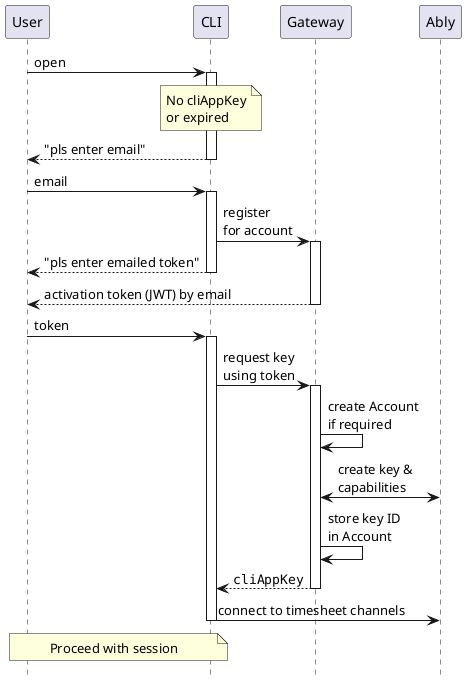 @startuml
'https://plantuml.com/sequence-diagram

hide footbox

User -> CLI ++: open
note over CLI: No cliAppKey\nor expired
CLI --> User --: "pls enter email"
User -> CLI ++: email
CLI -> Gateway ++: register\nfor account
CLI --> User --: "pls enter emailed token"
Gateway --> User --: activation token (JWT) by email
User -> CLI ++: token
CLI -> Gateway ++: request key\nusing token
Gateway -> Gateway: create Account\nif required
Gateway <-> Ably: create key &\ncapabilities
Gateway -> Gateway: store key ID\nin Account
return ""cliAppKey""
CLI -> Ably --: connect to timesheet channels
note over User, CLI: Proceed with session

@enduml